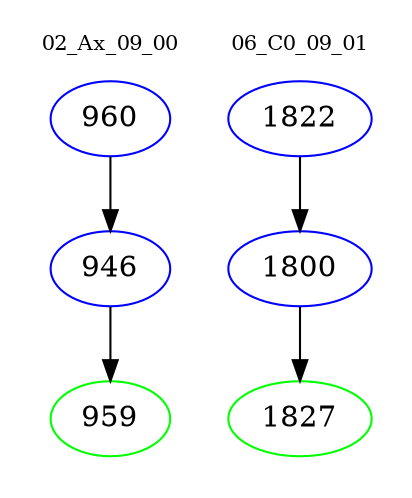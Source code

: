 digraph{
subgraph cluster_0 {
color = white
label = "02_Ax_09_00";
fontsize=10;
T0_960 [label="960", color="blue"]
T0_960 -> T0_946 [color="black"]
T0_946 [label="946", color="blue"]
T0_946 -> T0_959 [color="black"]
T0_959 [label="959", color="green"]
}
subgraph cluster_1 {
color = white
label = "06_C0_09_01";
fontsize=10;
T1_1822 [label="1822", color="blue"]
T1_1822 -> T1_1800 [color="black"]
T1_1800 [label="1800", color="blue"]
T1_1800 -> T1_1827 [color="black"]
T1_1827 [label="1827", color="green"]
}
}
